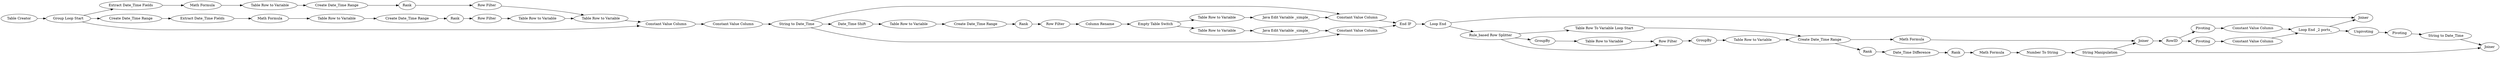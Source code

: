 digraph {
	1 [label="Table Creator"]
	25 [label=Joiner]
	2029 [label=GroupBy]
	2031 [label="Rule_based Row Splitter"]
	2008 [label="Create Date_Time Range"]
	2017 [label="Group Loop Start"]
	2018 [label="Extract Date_Time Fields"]
	2019 [label="Table Row to Variable"]
	2020 [label="Row Filter"]
	2021 [label=Rank]
	2022 [label="Create Date_Time Range"]
	2023 [label="Table Row to Variable"]
	2024 [label="Math Formula"]
	2025 [label="Loop End"]
	2026 [label="Constant Value Column"]
	2027 [label="Row Filter"]
	2030 [label=Rank]
	2032 [label="Math Formula"]
	2033 [label="Extract Date_Time Fields"]
	2034 [label="Constant Value Column"]
	2035 [label="String to Date_Time"]
	2038 [label=Rank]
	2039 [label="Create Date_Time Range"]
	2040 [label="Date_Time Shift"]
	2041 [label="Table Row to Variable"]
	2043 [label="Row Filter"]
	2044 [label="Column Rename"]
	2045 [label="Table Row to Variable"]
	2046 [label="Java Edit Variable _simple_"]
	2047 [label="Constant Value Column"]
	2048 [label="Empty Table Switch"]
	2049 [label="Table Row to Variable"]
	2050 [label="Java Edit Variable _simple_"]
	2051 [label="End IF"]
	2052 [label="Constant Value Column"]
	2053 [label="Create Date_Time Range"]
	2054 [label="Table Row to Variable"]
	2055 [label="Table Row to Variable"]
	2057 [label="Table Row to Variable"]
	2061 [label="Create Date_Time Range"]
	2067 [label="Table Row To Variable Loop Start"]
	2059 [label="Row Filter"]
	2060 [label=GroupBy]
	2061 [label="Create Date_Time Range"]
	2062 [label=Rank]
	2064 [label="Table Row to Variable"]
	2068 [label="Date_Time Difference"]
	2069 [label=Rank]
	2070 [label="Math Formula"]
	2071 [label="Number To String"]
	2072 [label="String Manipulation"]
	2075 [label="Math Formula"]
	2077 [label=Joiner]
	2080 [label=RowID]
	2082 [label=Joiner]
	2083 [label="Loop End _2 ports_"]
	2084 [label=Pivoting]
	2085 [label="Constant Value Column"]
	2086 [label=Pivoting]
	2087 [label="Constant Value Column"]
	2088 [label=Unpivoting]
	2089 [label=Pivoting]
	2090 [label="String to Date_Time"]
	2008 -> 2033
	2017 -> 2018
	2017 -> 2026
	2017 -> 2008
	2018 -> 2024
	2019 -> 2026
	2020 -> 2019
	2021 -> 2020
	2022 -> 2021
	2023 -> 2022
	2024 -> 2023
	2026 -> 2034
	2027 -> 2055
	2030 -> 2027
	2032 -> 2054
	2033 -> 2032
	2034 -> 2035
	2035 -> 2040
	2035 -> 2047
	2035 -> 2052
	2038 -> 2043
	2039 -> 2038
	2040 -> 2041
	2041 -> 2039
	2043 -> 2044
	2044 -> 2048
	2045 -> 2046
	2046 -> 2047
	2047 -> 2051
	2048 -> 2049
	2048 -> 2045
	2049 -> 2050
	2050 -> 2052
	2051 -> 2025
	2052 -> 2051
	2053 -> 2030
	2054 -> 2053
	2055 -> 2019
	2059 -> 2060
	2060 -> 2064
	2061 -> 2062
	2062 -> 2068
	2064 -> 2061
	2068 -> 2069
	2069 -> 2070
	2070 -> 2071
	2071 -> 2072
	1 -> 2017
	2029 -> 2057
	2031 -> 2029
	2031 -> 2059
	2031 -> 2067
	2025 -> 25
	2025 -> 2031
	2057 -> 2059
	2061 -> 2075
	2067 -> 2061
	2072 -> 2077
	2072 -> 2082
	2075 -> 2077
	2077 -> 2080
	2080 -> 2084
	2080 -> 2086
	2083 -> 2088
	2083 -> 25
	2084 -> 2085
	2085 -> 2083
	2086 -> 2087
	2087 -> 2083
	2088 -> 2089
	2089 -> 2090
	2090 -> 2082
	rankdir=LR
}

